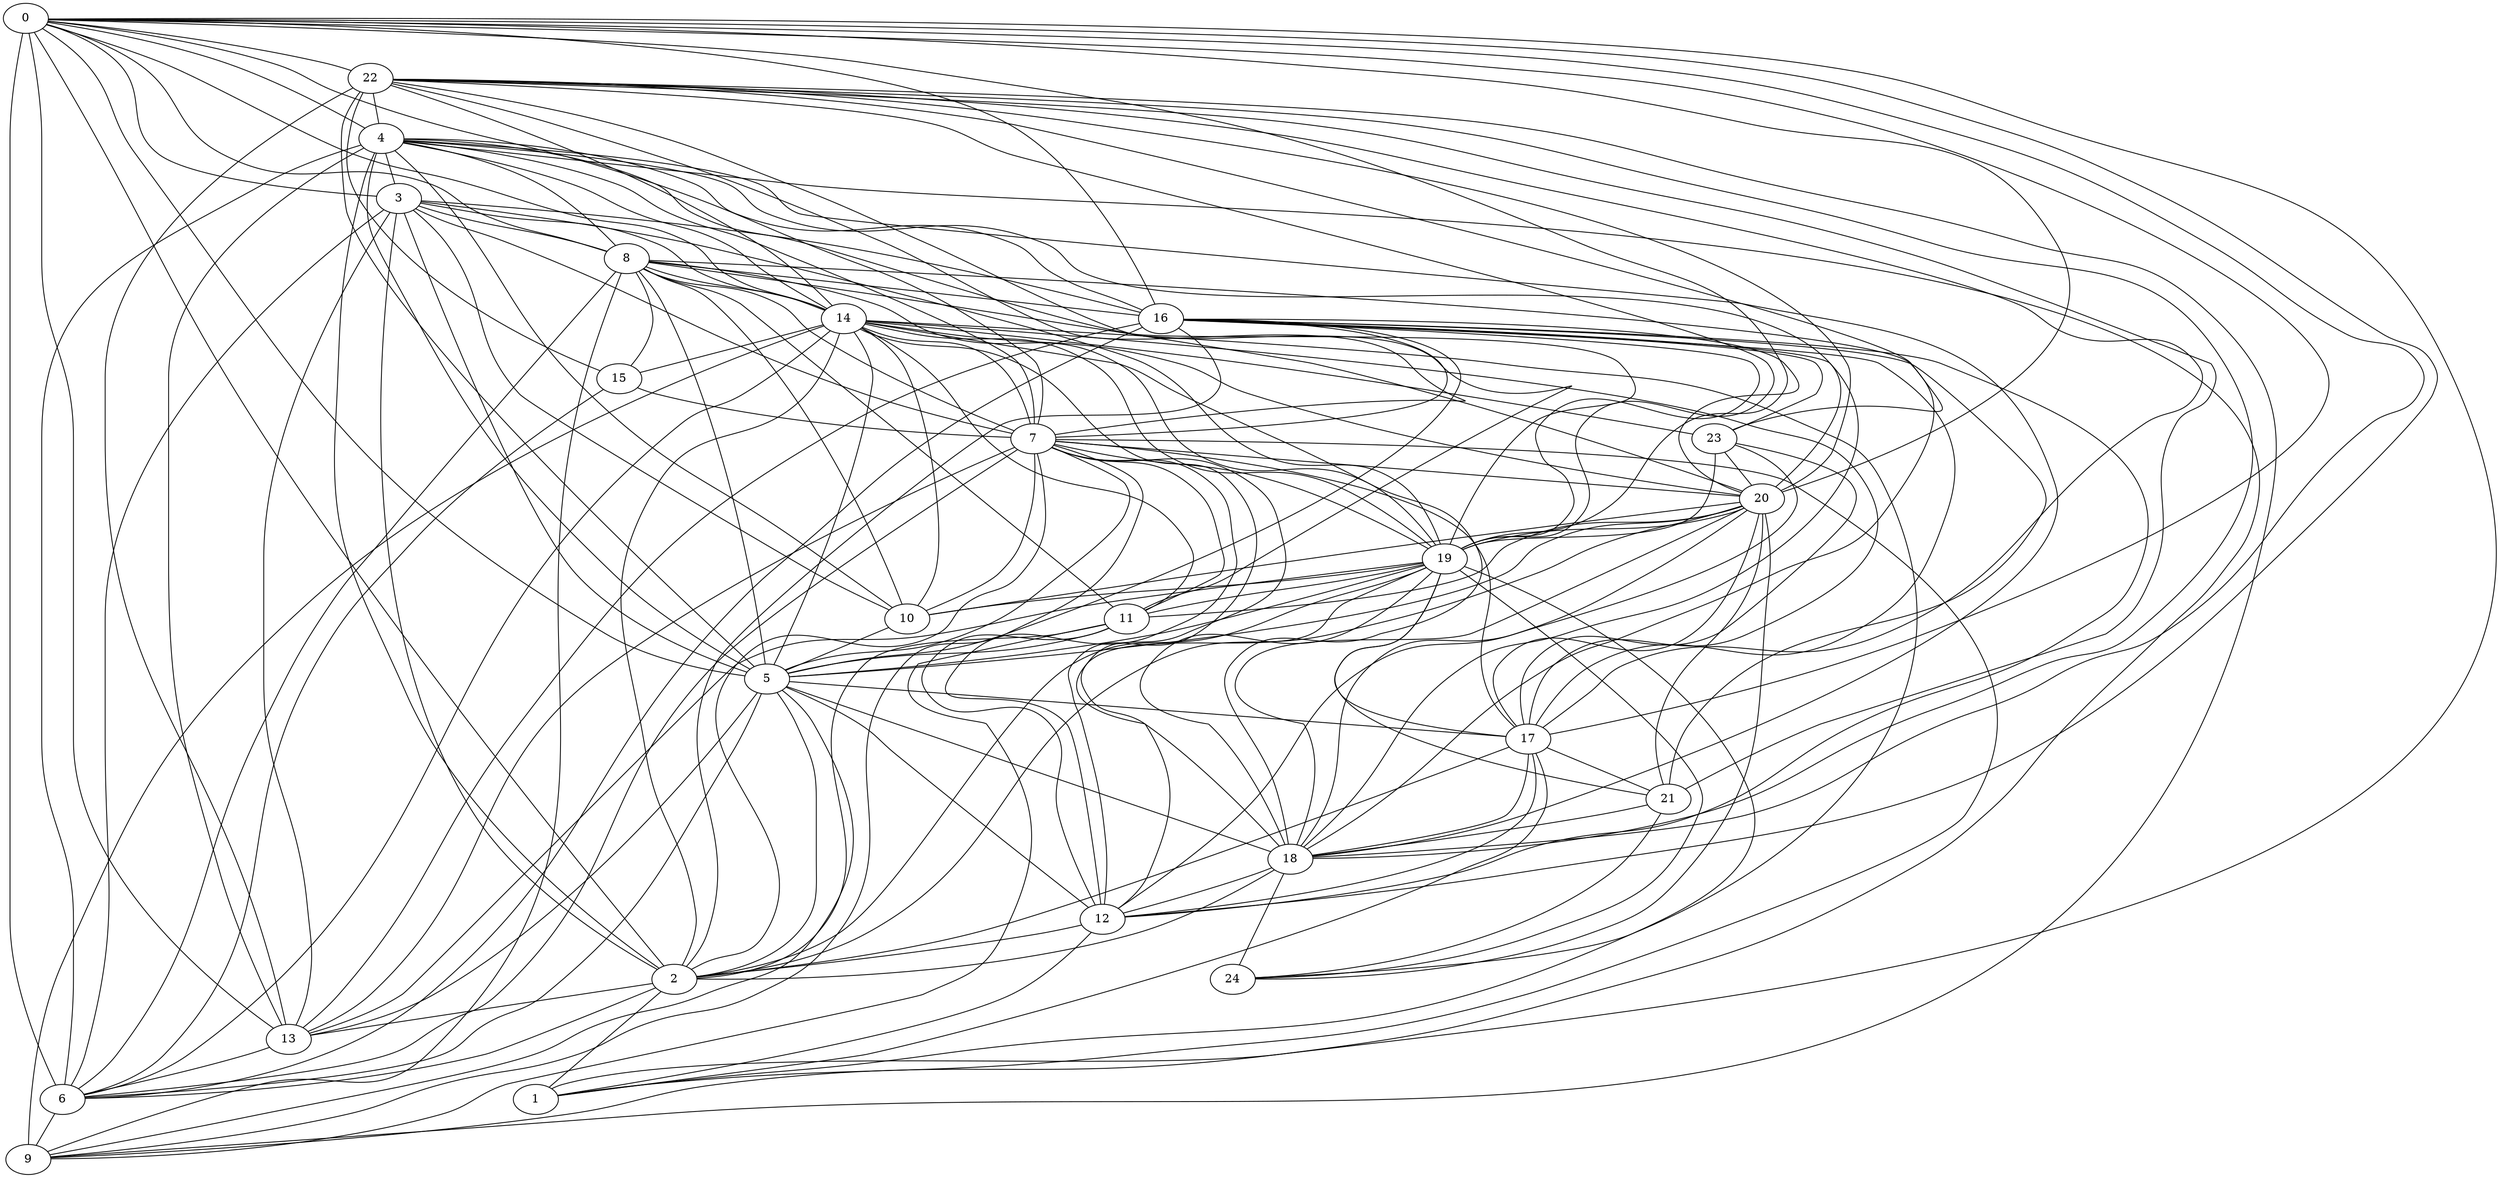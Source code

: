 graph G {
0 -- 22 [weight=0.1587446875290919, s=Hidden];
0 [id=41259];
0 -- 8 [weight=0.17796481195669425, s=Hidden];
1 [id=41833];
0 -- 18 [weight=0.18676012093075584, s=Hidden];
2 [id=41835];
0 -- 3 [weight=0.2019203681244252, s=Hidden];
3 [id=46743];
0 -- 4 [weight=0.21478608170608166, s=Hidden];
4 [id=46744];
1 -- 12 [weight=0.13085920716837723, s=Hidden];
5 [id=46745];
1 -- 17 [weight=0.13615295113894554, s=Hidden];
6 [id=46746];
2 -- 6 [weight=0.14530819898911537, s=Hidden];
7 [id=46747];
2 -- 13 [weight=0.14998912417250698, s=Hidden];
8 [id=46748];
2 -- 3 [weight=0.15515154730200234, s=Hidden];
9 [id=63897];
2 -- 18 [weight=0.17619732773593375, s=Hidden];
10 [id=63899];
2 -- 20 [weight=0.18070400437980721, s=Hidden];
11 [id=63900];
2 -- 4 [weight=0.21156942486683594, s=Hidden];
12 [id=67436];
3 -- 13 [weight=0.18872457998561154, s=Hidden];
13 [id=77344];
3 -- 8 [weight=0.19206232350986033, s=Hidden];
14 [id=89927];
3 -- 6 [weight=0.22631756334703912, s=Hidden];
15 [id=89928];
4 -- 16 [weight=0.16920188884968396, s=Hidden];
16 [id=89956];
4 -- 6 [weight=0.18230610324446828, s=Hidden];
17 [id=94731];
4 -- 13 [weight=0.1920423514259264, s=Hidden];
18 [id=94732];
5 -- 17 [weight=0.16611494532920215, s=Hidden];
19 [id=94733];
5 -- 18 [weight=0.16688549298703506, s=Hidden];
20 [id=94734];
5 -- 20 [weight=0.167823863691914, s=Hidden];
21 [id=116877];
6 -- 9 [weight=0.15970086714394052, s=Hidden];
22 [id=116978];
6 -- 16 [weight=0.16156927647046562, s=Hidden];
23 [id=116981];
7 -- 1 [weight=0.11707370887789406, s=Hidden];
24 [id=131530];
1 -- 0 [weight=0.155767285342254];
7 -- 19 [weight=0.11803581914422473, s=Hidden];
2 -- 0 [weight=0.240328890771481];
7 -- 18 [weight=0.12836356306901966, s=Hidden];
5 -- 0 [weight=0.170910412275922];
7 -- 20 [weight=0.1305193937850848, s=Hidden];
6 -- 0 [weight=0.216166313157411];
7 -- 22 [weight=0.13062096137602422, s=Hidden];
7 -- 0 [weight=0.201951562601205];
7 -- 17 [weight=0.13144233770944286, s=Hidden];
12 -- 0 [weight=0.181238677500605];
7 -- 12 [weight=0.1365484376831474, s=Hidden];
13 -- 0 [weight=0.174058861533609];
7 -- 11 [weight=0.13891546507064317, s=Hidden];
14 -- 0 [weight=0.184495926567214];
7 -- 13 [weight=0.14476244277188874, s=Hidden];
17 -- 0 [weight=0.200179946232008];
7 -- 10 [weight=0.1481732913419262, s=Hidden];
19 -- 0 [weight=0.188058256077021];
7 -- 9 [weight=0.1542345117425972, s=Hidden];
20 -- 0 [weight=0.192833739230823];
8 -- 10 [weight=0.1634182157767842, s=Hidden];
2 -- 1 [weight=0.142282515598212];
8 -- 16 [weight=0.16641538107028997, s=Hidden];
19 -- 1 [weight=0.127094568833491];
8 -- 14 [weight=0.16729275979900576, s=Hidden];
5 -- 2 [weight=0.213012680556119];
8 -- 11 [weight=0.16985613894098636, s=Hidden];
7 -- 2 [weight=0.153092743256551];
9 -- 11 [weight=0.16747583750665904, s=Hidden];
11 -- 2 [weight=0.154315880243208];
11 -- 22 [weight=0.1565983633063721, s=Hidden];
12 -- 2 [weight=0.187000680382899];
13 -- 22 [weight=0.17194215145233158, s=Hidden];
16 -- 2 [weight=0.182608244308856];
14 -- 19 [weight=0.11584948864321742, s=Hidden];
17 -- 2 [weight=0.196056999108251];
14 -- 23 [weight=0.11638464211615131, s=Hidden];
19 -- 2 [weight=0.187087024697035];
14 -- 24 [weight=0.11732055264132185, s=Hidden];
5 -- 3 [weight=0.192276069677901];
14 -- 10 [weight=0.11739062167888266, s=Hidden];
5 -- 4 [weight=0.248620036189328];
14 -- 12 [weight=0.11817638144256098, s=Hidden];
6 -- 5 [weight=0.227465282005911];
14 -- 20 [weight=0.129255923961256, s=Hidden];
7 -- 5 [weight=0.236397298838962];
14 -- 17 [weight=0.13404611077995524, s=Hidden];
8 -- 5 [weight=0.238317130564645];
14 -- 18 [weight=0.13438884223931963, s=Hidden];
9 -- 5 [weight=0.171334698867209];
14 -- 5 [weight=0.13498462123994573, s=Hidden];
10 -- 5 [weight=0.163553167819183];
14 -- 2 [weight=0.13515011781616798, s=Hidden];
11 -- 5 [weight=0.171215992507677];
14 -- 11 [weight=0.1359029099152163, s=Hidden];
12 -- 5 [weight=0.159511267307765];
14 -- 9 [weight=0.13695818028895146, s=Hidden];
13 -- 5 [weight=0.162764422381975];
14 -- 15 [weight=0.14679872599382943, s=Hidden];
16 -- 5 [weight=0.179913049485182];
14 -- 4 [weight=0.1471106583766343, s=Hidden];
22 -- 5 [weight=0.164026357513223];
14 -- 22 [weight=0.15708942960176958, s=Hidden];
7 -- 6 [weight=0.224290081679908];
14 -- 3 [weight=0.1639590102814041, s=Hidden];
8 -- 6 [weight=0.22952526003679];
15 -- 22 [weight=0.16337555187701372, s=Hidden];
13 -- 6 [weight=0.216195996159319];
16 -- 21 [weight=0.12643038693599618, s=Hidden];
14 -- 6 [weight=0.141924486497493];
16 -- 3 [weight=0.13035275177609718, s=Hidden];
15 -- 6 [weight=0.17768614402518];
16 -- 19 [weight=0.1314072146568748, s=Hidden];
7 -- 3 [weight=0.235673777857238];
16 -- 23 [weight=0.1314241519190008, s=Hidden];
7 -- 4 [weight=0.199141969811107];
16 -- 18 [weight=0.13649429205357885, s=Hidden];
8 -- 7 [weight=0.255048232850183];
16 -- 12 [weight=0.13655572383431597, s=Hidden];
14 -- 7 [weight=0.114889682529571];
16 -- 17 [weight=0.13972579817172473, s=Hidden];
15 -- 7 [weight=0.15545529820014];
16 -- 0 [weight=0.14084633969583846, s=Hidden];
16 -- 7 [weight=0.123441759050773];
16 -- 13 [weight=0.14678350566940335, s=Hidden];
12 -- 11 [weight=0.171702216068102];
16 -- 20 [weight=0.15356269023383765, s=Hidden];
17 -- 12 [weight=0.170373342248266];
17 -- 22 [weight=0.18779378200935018, s=Hidden];
18 -- 17 [weight=0.629479157279557];
17 -- 21 [weight=0.4858759777300271, s=Hidden];
19 -- 17 [weight=0.669305488615364];
18 -- 12 [weight=0.13688078530500425, s=Hidden];
20 -- 17 [weight=0.637183448415261];
18 -- 4 [weight=0.14303891577891104, s=Hidden];
23 -- 17 [weight=0.150582431867849];
18 -- 8 [weight=0.14315823099334082, s=Hidden];
19 -- 18 [weight=0.770510129630155];
18 -- 24 [weight=0.15629892169211332, s=Hidden];
20 -- 19 [weight=0.775297204222164];
18 -- 22 [weight=0.18759638164427236, s=Hidden];
21 -- 19 [weight=0.588266829257989];
19 -- 23 [weight=0.12726352227835205, s=Hidden];
24 -- 19 [weight=0.160809490164517];
19 -- 3 [weight=0.12903139837214142, s=Hidden];
20 -- 18 [weight=0.783836686906717];
19 -- 4 [weight=0.13190288150358248, s=Hidden];
21 -- 20 [weight=0.576591339552531];
19 -- 8 [weight=0.13393225379098997, s=Hidden];
23 -- 20 [weight=0.135524514915217];
19 -- 11 [weight=0.13409848005534467, s=Hidden];
24 -- 20 [weight=0.157110726164776];
19 -- 10 [weight=0.13572339391103197, s=Hidden];
4 -- 3 [weight=0.239791641153723];
19 -- 13 [weight=0.13682635360225723, s=Hidden];
10 -- 3 [weight=0.170697992707442];
19 -- 12 [weight=0.15714821667430862, s=Hidden];
8 -- 4 [weight=0.254062625714594];
19 -- 5 [weight=0.1581921421786536, s=Hidden];
9 -- 4 [weight=0.161465165041731];
19 -- 22 [weight=0.17993460417255783, s=Hidden];
10 -- 4 [weight=0.190428867965946];
20 -- 10 [weight=0.13691689318587488, s=Hidden];
22 -- 4 [weight=0.200287252468439];
20 -- 4 [weight=0.13796016481102497, s=Hidden];
9 -- 8 [weight=0.177378680091273];
20 -- 8 [weight=0.13991214588161358, s=Hidden];
15 -- 8 [weight=0.15024391718729];
20 -- 11 [weight=0.14063733253763325, s=Hidden];
22 -- 9 [weight=0.16551351891889];
20 -- 12 [weight=0.15386523100103908, s=Hidden];
21 -- 18 [weight=0.603980442907736];
20 -- 22 [weight=0.1994329354052468, s=Hidden];
23 -- 18 [weight=0.136144706009467];
21 -- 22 [weight=0.17103810094943023, s=Hidden];
24 -- 21 [weight=0.166126596983266];
23 -- 22 [weight=0.14013815081399317, s=Hidden];
}
